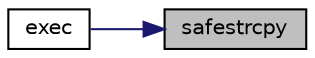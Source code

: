 digraph "safestrcpy"
{
 // LATEX_PDF_SIZE
  edge [fontname="Helvetica",fontsize="10",labelfontname="Helvetica",labelfontsize="10"];
  node [fontname="Helvetica",fontsize="10",shape=record];
  rankdir="RL";
  Node1 [label="safestrcpy",height=0.2,width=0.4,color="black", fillcolor="grey75", style="filled", fontcolor="black",tooltip=" "];
  Node1 -> Node2 [dir="back",color="midnightblue",fontsize="10",style="solid",fontname="Helvetica"];
  Node2 [label="exec",height=0.2,width=0.4,color="black", fillcolor="white", style="filled",URL="$d8/ddb/user_8h.html#aa7b4aae4a12acd187e23396214aeca47",tooltip=" "];
}

